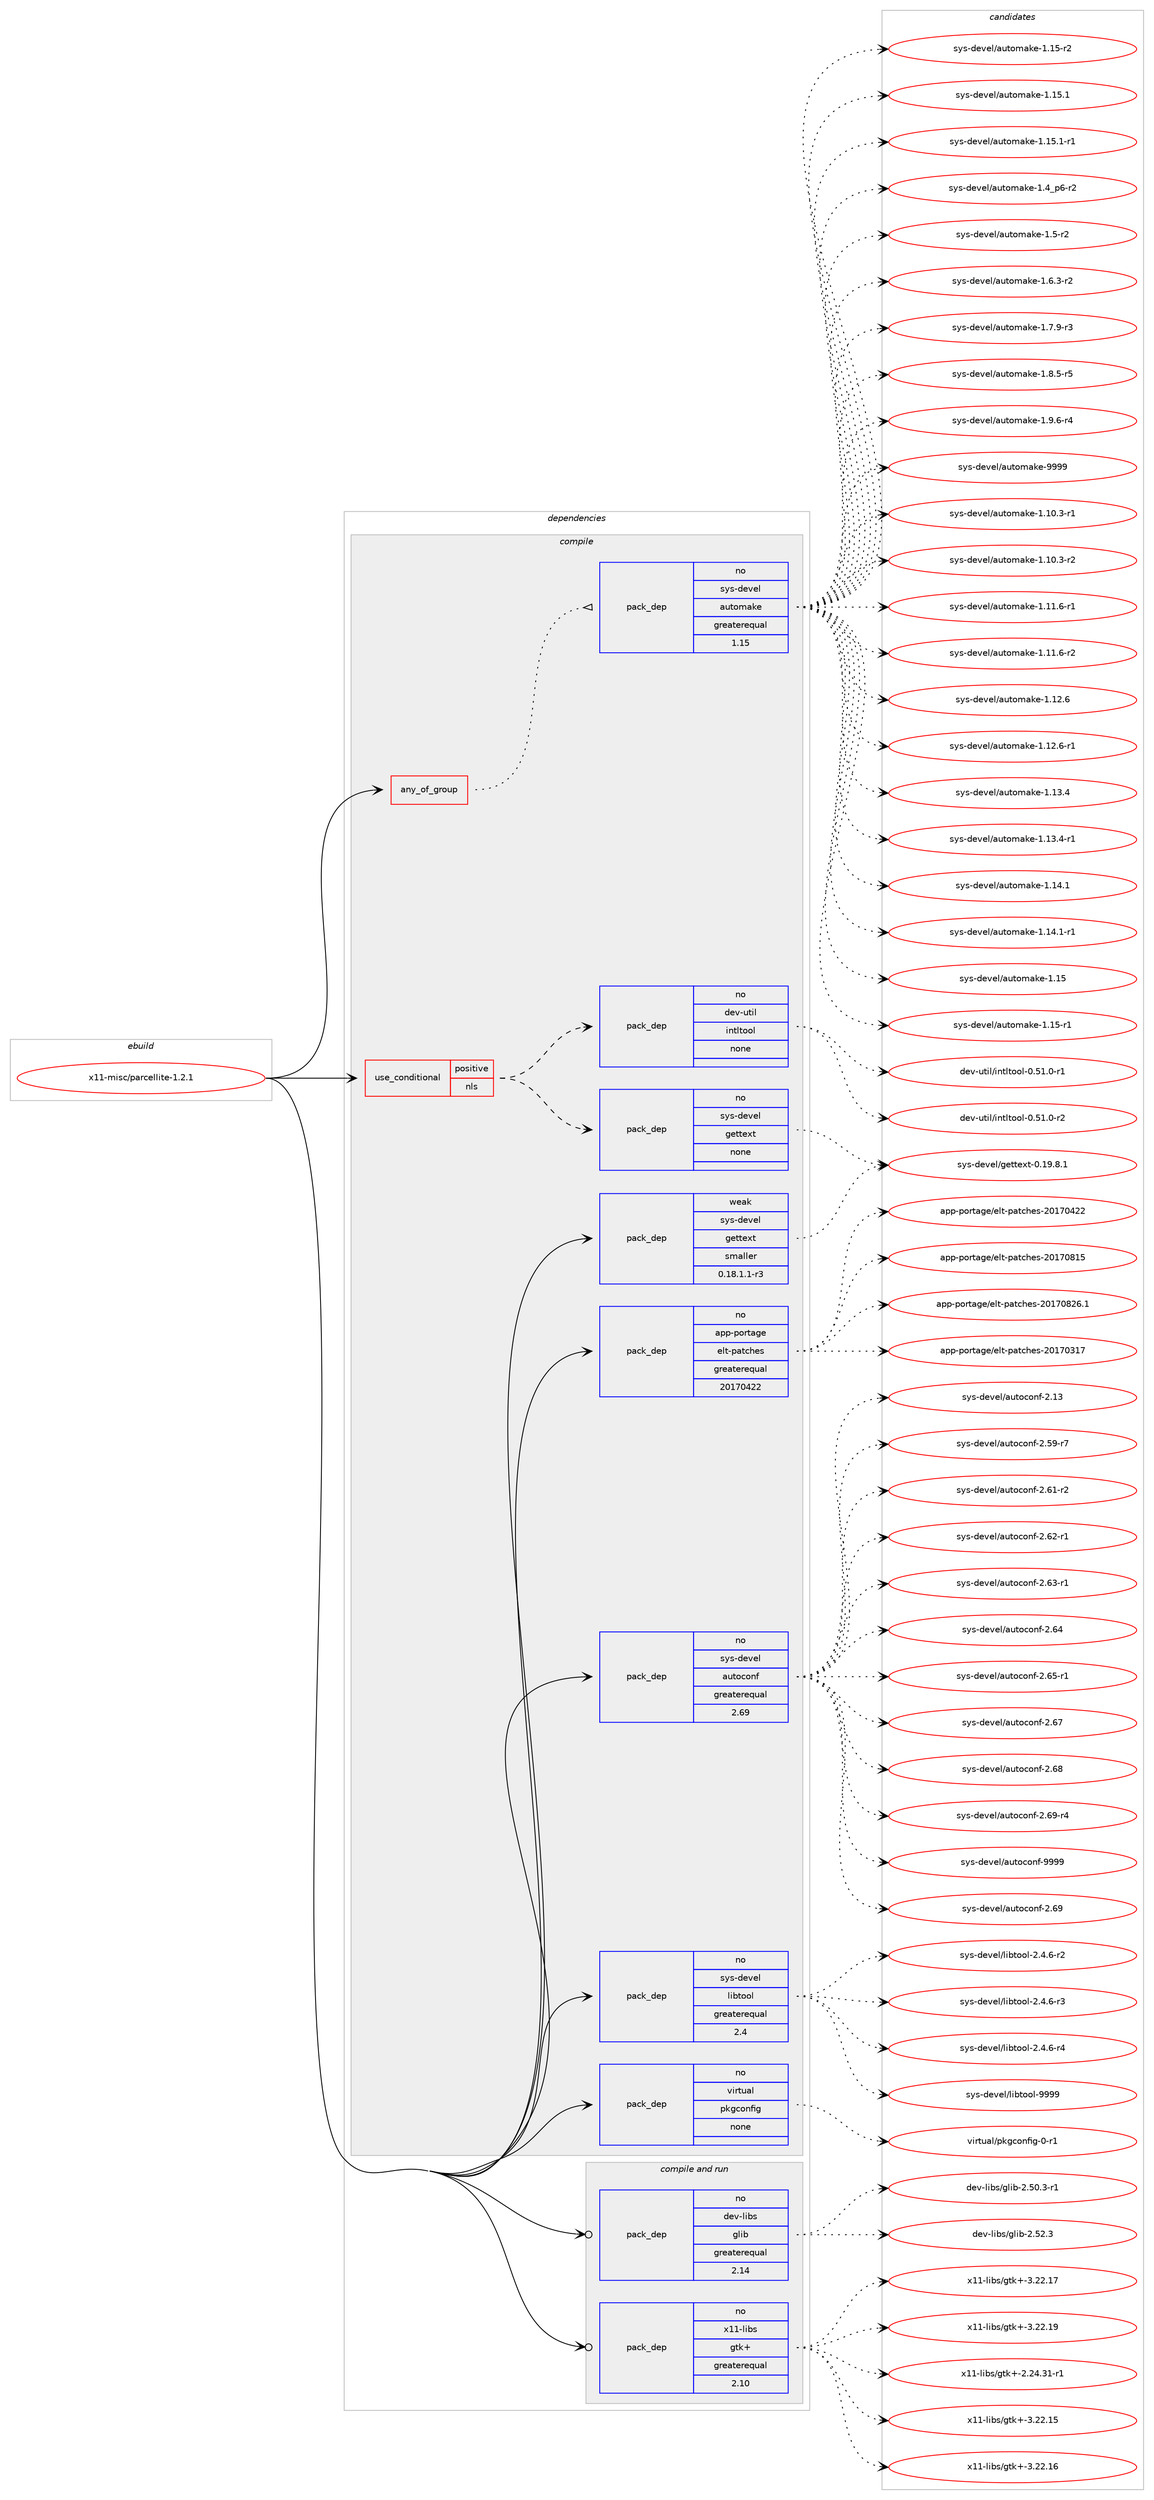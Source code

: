 digraph prolog {

# *************
# Graph options
# *************

newrank=true;
concentrate=true;
compound=true;
graph [rankdir=LR,fontname=Helvetica,fontsize=10,ranksep=1.5];#, ranksep=2.5, nodesep=0.2];
edge  [arrowhead=vee];
node  [fontname=Helvetica,fontsize=10];

# **********
# The ebuild
# **********

subgraph cluster_leftcol {
color=gray;
rank=same;
label=<<i>ebuild</i>>;
id [label="x11-misc/parcellite-1.2.1", color=red, width=4, href="../x11-misc/parcellite-1.2.1.svg"];
}

# ****************
# The dependencies
# ****************

subgraph cluster_midcol {
color=gray;
label=<<i>dependencies</i>>;
subgraph cluster_compile {
fillcolor="#eeeeee";
style=filled;
label=<<i>compile</i>>;
subgraph any9488 {
dependency523406 [label=<<TABLE BORDER="0" CELLBORDER="1" CELLSPACING="0" CELLPADDING="4"><TR><TD CELLPADDING="10">any_of_group</TD></TR></TABLE>>, shape=none, color=red];subgraph pack390376 {
dependency523407 [label=<<TABLE BORDER="0" CELLBORDER="1" CELLSPACING="0" CELLPADDING="4" WIDTH="220"><TR><TD ROWSPAN="6" CELLPADDING="30">pack_dep</TD></TR><TR><TD WIDTH="110">no</TD></TR><TR><TD>sys-devel</TD></TR><TR><TD>automake</TD></TR><TR><TD>greaterequal</TD></TR><TR><TD>1.15</TD></TR></TABLE>>, shape=none, color=blue];
}
dependency523406:e -> dependency523407:w [weight=20,style="dotted",arrowhead="oinv"];
}
id:e -> dependency523406:w [weight=20,style="solid",arrowhead="vee"];
subgraph cond123199 {
dependency523408 [label=<<TABLE BORDER="0" CELLBORDER="1" CELLSPACING="0" CELLPADDING="4"><TR><TD ROWSPAN="3" CELLPADDING="10">use_conditional</TD></TR><TR><TD>positive</TD></TR><TR><TD>nls</TD></TR></TABLE>>, shape=none, color=red];
subgraph pack390377 {
dependency523409 [label=<<TABLE BORDER="0" CELLBORDER="1" CELLSPACING="0" CELLPADDING="4" WIDTH="220"><TR><TD ROWSPAN="6" CELLPADDING="30">pack_dep</TD></TR><TR><TD WIDTH="110">no</TD></TR><TR><TD>dev-util</TD></TR><TR><TD>intltool</TD></TR><TR><TD>none</TD></TR><TR><TD></TD></TR></TABLE>>, shape=none, color=blue];
}
dependency523408:e -> dependency523409:w [weight=20,style="dashed",arrowhead="vee"];
subgraph pack390378 {
dependency523410 [label=<<TABLE BORDER="0" CELLBORDER="1" CELLSPACING="0" CELLPADDING="4" WIDTH="220"><TR><TD ROWSPAN="6" CELLPADDING="30">pack_dep</TD></TR><TR><TD WIDTH="110">no</TD></TR><TR><TD>sys-devel</TD></TR><TR><TD>gettext</TD></TR><TR><TD>none</TD></TR><TR><TD></TD></TR></TABLE>>, shape=none, color=blue];
}
dependency523408:e -> dependency523410:w [weight=20,style="dashed",arrowhead="vee"];
}
id:e -> dependency523408:w [weight=20,style="solid",arrowhead="vee"];
subgraph pack390379 {
dependency523411 [label=<<TABLE BORDER="0" CELLBORDER="1" CELLSPACING="0" CELLPADDING="4" WIDTH="220"><TR><TD ROWSPAN="6" CELLPADDING="30">pack_dep</TD></TR><TR><TD WIDTH="110">no</TD></TR><TR><TD>app-portage</TD></TR><TR><TD>elt-patches</TD></TR><TR><TD>greaterequal</TD></TR><TR><TD>20170422</TD></TR></TABLE>>, shape=none, color=blue];
}
id:e -> dependency523411:w [weight=20,style="solid",arrowhead="vee"];
subgraph pack390380 {
dependency523412 [label=<<TABLE BORDER="0" CELLBORDER="1" CELLSPACING="0" CELLPADDING="4" WIDTH="220"><TR><TD ROWSPAN="6" CELLPADDING="30">pack_dep</TD></TR><TR><TD WIDTH="110">no</TD></TR><TR><TD>sys-devel</TD></TR><TR><TD>autoconf</TD></TR><TR><TD>greaterequal</TD></TR><TR><TD>2.69</TD></TR></TABLE>>, shape=none, color=blue];
}
id:e -> dependency523412:w [weight=20,style="solid",arrowhead="vee"];
subgraph pack390381 {
dependency523413 [label=<<TABLE BORDER="0" CELLBORDER="1" CELLSPACING="0" CELLPADDING="4" WIDTH="220"><TR><TD ROWSPAN="6" CELLPADDING="30">pack_dep</TD></TR><TR><TD WIDTH="110">no</TD></TR><TR><TD>sys-devel</TD></TR><TR><TD>libtool</TD></TR><TR><TD>greaterequal</TD></TR><TR><TD>2.4</TD></TR></TABLE>>, shape=none, color=blue];
}
id:e -> dependency523413:w [weight=20,style="solid",arrowhead="vee"];
subgraph pack390382 {
dependency523414 [label=<<TABLE BORDER="0" CELLBORDER="1" CELLSPACING="0" CELLPADDING="4" WIDTH="220"><TR><TD ROWSPAN="6" CELLPADDING="30">pack_dep</TD></TR><TR><TD WIDTH="110">no</TD></TR><TR><TD>virtual</TD></TR><TR><TD>pkgconfig</TD></TR><TR><TD>none</TD></TR><TR><TD></TD></TR></TABLE>>, shape=none, color=blue];
}
id:e -> dependency523414:w [weight=20,style="solid",arrowhead="vee"];
subgraph pack390383 {
dependency523415 [label=<<TABLE BORDER="0" CELLBORDER="1" CELLSPACING="0" CELLPADDING="4" WIDTH="220"><TR><TD ROWSPAN="6" CELLPADDING="30">pack_dep</TD></TR><TR><TD WIDTH="110">weak</TD></TR><TR><TD>sys-devel</TD></TR><TR><TD>gettext</TD></TR><TR><TD>smaller</TD></TR><TR><TD>0.18.1.1-r3</TD></TR></TABLE>>, shape=none, color=blue];
}
id:e -> dependency523415:w [weight=20,style="solid",arrowhead="vee"];
}
subgraph cluster_compileandrun {
fillcolor="#eeeeee";
style=filled;
label=<<i>compile and run</i>>;
subgraph pack390384 {
dependency523416 [label=<<TABLE BORDER="0" CELLBORDER="1" CELLSPACING="0" CELLPADDING="4" WIDTH="220"><TR><TD ROWSPAN="6" CELLPADDING="30">pack_dep</TD></TR><TR><TD WIDTH="110">no</TD></TR><TR><TD>dev-libs</TD></TR><TR><TD>glib</TD></TR><TR><TD>greaterequal</TD></TR><TR><TD>2.14</TD></TR></TABLE>>, shape=none, color=blue];
}
id:e -> dependency523416:w [weight=20,style="solid",arrowhead="odotvee"];
subgraph pack390385 {
dependency523417 [label=<<TABLE BORDER="0" CELLBORDER="1" CELLSPACING="0" CELLPADDING="4" WIDTH="220"><TR><TD ROWSPAN="6" CELLPADDING="30">pack_dep</TD></TR><TR><TD WIDTH="110">no</TD></TR><TR><TD>x11-libs</TD></TR><TR><TD>gtk+</TD></TR><TR><TD>greaterequal</TD></TR><TR><TD>2.10</TD></TR></TABLE>>, shape=none, color=blue];
}
id:e -> dependency523417:w [weight=20,style="solid",arrowhead="odotvee"];
}
subgraph cluster_run {
fillcolor="#eeeeee";
style=filled;
label=<<i>run</i>>;
}
}

# **************
# The candidates
# **************

subgraph cluster_choices {
rank=same;
color=gray;
label=<<i>candidates</i>>;

subgraph choice390376 {
color=black;
nodesep=1;
choice11512111545100101118101108479711711611110997107101454946494846514511449 [label="sys-devel/automake-1.10.3-r1", color=red, width=4,href="../sys-devel/automake-1.10.3-r1.svg"];
choice11512111545100101118101108479711711611110997107101454946494846514511450 [label="sys-devel/automake-1.10.3-r2", color=red, width=4,href="../sys-devel/automake-1.10.3-r2.svg"];
choice11512111545100101118101108479711711611110997107101454946494946544511449 [label="sys-devel/automake-1.11.6-r1", color=red, width=4,href="../sys-devel/automake-1.11.6-r1.svg"];
choice11512111545100101118101108479711711611110997107101454946494946544511450 [label="sys-devel/automake-1.11.6-r2", color=red, width=4,href="../sys-devel/automake-1.11.6-r2.svg"];
choice1151211154510010111810110847971171161111099710710145494649504654 [label="sys-devel/automake-1.12.6", color=red, width=4,href="../sys-devel/automake-1.12.6.svg"];
choice11512111545100101118101108479711711611110997107101454946495046544511449 [label="sys-devel/automake-1.12.6-r1", color=red, width=4,href="../sys-devel/automake-1.12.6-r1.svg"];
choice1151211154510010111810110847971171161111099710710145494649514652 [label="sys-devel/automake-1.13.4", color=red, width=4,href="../sys-devel/automake-1.13.4.svg"];
choice11512111545100101118101108479711711611110997107101454946495146524511449 [label="sys-devel/automake-1.13.4-r1", color=red, width=4,href="../sys-devel/automake-1.13.4-r1.svg"];
choice1151211154510010111810110847971171161111099710710145494649524649 [label="sys-devel/automake-1.14.1", color=red, width=4,href="../sys-devel/automake-1.14.1.svg"];
choice11512111545100101118101108479711711611110997107101454946495246494511449 [label="sys-devel/automake-1.14.1-r1", color=red, width=4,href="../sys-devel/automake-1.14.1-r1.svg"];
choice115121115451001011181011084797117116111109971071014549464953 [label="sys-devel/automake-1.15", color=red, width=4,href="../sys-devel/automake-1.15.svg"];
choice1151211154510010111810110847971171161111099710710145494649534511449 [label="sys-devel/automake-1.15-r1", color=red, width=4,href="../sys-devel/automake-1.15-r1.svg"];
choice1151211154510010111810110847971171161111099710710145494649534511450 [label="sys-devel/automake-1.15-r2", color=red, width=4,href="../sys-devel/automake-1.15-r2.svg"];
choice1151211154510010111810110847971171161111099710710145494649534649 [label="sys-devel/automake-1.15.1", color=red, width=4,href="../sys-devel/automake-1.15.1.svg"];
choice11512111545100101118101108479711711611110997107101454946495346494511449 [label="sys-devel/automake-1.15.1-r1", color=red, width=4,href="../sys-devel/automake-1.15.1-r1.svg"];
choice115121115451001011181011084797117116111109971071014549465295112544511450 [label="sys-devel/automake-1.4_p6-r2", color=red, width=4,href="../sys-devel/automake-1.4_p6-r2.svg"];
choice11512111545100101118101108479711711611110997107101454946534511450 [label="sys-devel/automake-1.5-r2", color=red, width=4,href="../sys-devel/automake-1.5-r2.svg"];
choice115121115451001011181011084797117116111109971071014549465446514511450 [label="sys-devel/automake-1.6.3-r2", color=red, width=4,href="../sys-devel/automake-1.6.3-r2.svg"];
choice115121115451001011181011084797117116111109971071014549465546574511451 [label="sys-devel/automake-1.7.9-r3", color=red, width=4,href="../sys-devel/automake-1.7.9-r3.svg"];
choice115121115451001011181011084797117116111109971071014549465646534511453 [label="sys-devel/automake-1.8.5-r5", color=red, width=4,href="../sys-devel/automake-1.8.5-r5.svg"];
choice115121115451001011181011084797117116111109971071014549465746544511452 [label="sys-devel/automake-1.9.6-r4", color=red, width=4,href="../sys-devel/automake-1.9.6-r4.svg"];
choice115121115451001011181011084797117116111109971071014557575757 [label="sys-devel/automake-9999", color=red, width=4,href="../sys-devel/automake-9999.svg"];
dependency523407:e -> choice11512111545100101118101108479711711611110997107101454946494846514511449:w [style=dotted,weight="100"];
dependency523407:e -> choice11512111545100101118101108479711711611110997107101454946494846514511450:w [style=dotted,weight="100"];
dependency523407:e -> choice11512111545100101118101108479711711611110997107101454946494946544511449:w [style=dotted,weight="100"];
dependency523407:e -> choice11512111545100101118101108479711711611110997107101454946494946544511450:w [style=dotted,weight="100"];
dependency523407:e -> choice1151211154510010111810110847971171161111099710710145494649504654:w [style=dotted,weight="100"];
dependency523407:e -> choice11512111545100101118101108479711711611110997107101454946495046544511449:w [style=dotted,weight="100"];
dependency523407:e -> choice1151211154510010111810110847971171161111099710710145494649514652:w [style=dotted,weight="100"];
dependency523407:e -> choice11512111545100101118101108479711711611110997107101454946495146524511449:w [style=dotted,weight="100"];
dependency523407:e -> choice1151211154510010111810110847971171161111099710710145494649524649:w [style=dotted,weight="100"];
dependency523407:e -> choice11512111545100101118101108479711711611110997107101454946495246494511449:w [style=dotted,weight="100"];
dependency523407:e -> choice115121115451001011181011084797117116111109971071014549464953:w [style=dotted,weight="100"];
dependency523407:e -> choice1151211154510010111810110847971171161111099710710145494649534511449:w [style=dotted,weight="100"];
dependency523407:e -> choice1151211154510010111810110847971171161111099710710145494649534511450:w [style=dotted,weight="100"];
dependency523407:e -> choice1151211154510010111810110847971171161111099710710145494649534649:w [style=dotted,weight="100"];
dependency523407:e -> choice11512111545100101118101108479711711611110997107101454946495346494511449:w [style=dotted,weight="100"];
dependency523407:e -> choice115121115451001011181011084797117116111109971071014549465295112544511450:w [style=dotted,weight="100"];
dependency523407:e -> choice11512111545100101118101108479711711611110997107101454946534511450:w [style=dotted,weight="100"];
dependency523407:e -> choice115121115451001011181011084797117116111109971071014549465446514511450:w [style=dotted,weight="100"];
dependency523407:e -> choice115121115451001011181011084797117116111109971071014549465546574511451:w [style=dotted,weight="100"];
dependency523407:e -> choice115121115451001011181011084797117116111109971071014549465646534511453:w [style=dotted,weight="100"];
dependency523407:e -> choice115121115451001011181011084797117116111109971071014549465746544511452:w [style=dotted,weight="100"];
dependency523407:e -> choice115121115451001011181011084797117116111109971071014557575757:w [style=dotted,weight="100"];
}
subgraph choice390377 {
color=black;
nodesep=1;
choice1001011184511711610510847105110116108116111111108454846534946484511449 [label="dev-util/intltool-0.51.0-r1", color=red, width=4,href="../dev-util/intltool-0.51.0-r1.svg"];
choice1001011184511711610510847105110116108116111111108454846534946484511450 [label="dev-util/intltool-0.51.0-r2", color=red, width=4,href="../dev-util/intltool-0.51.0-r2.svg"];
dependency523409:e -> choice1001011184511711610510847105110116108116111111108454846534946484511449:w [style=dotted,weight="100"];
dependency523409:e -> choice1001011184511711610510847105110116108116111111108454846534946484511450:w [style=dotted,weight="100"];
}
subgraph choice390378 {
color=black;
nodesep=1;
choice1151211154510010111810110847103101116116101120116454846495746564649 [label="sys-devel/gettext-0.19.8.1", color=red, width=4,href="../sys-devel/gettext-0.19.8.1.svg"];
dependency523410:e -> choice1151211154510010111810110847103101116116101120116454846495746564649:w [style=dotted,weight="100"];
}
subgraph choice390379 {
color=black;
nodesep=1;
choice97112112451121111141169710310147101108116451129711699104101115455048495548514955 [label="app-portage/elt-patches-20170317", color=red, width=4,href="../app-portage/elt-patches-20170317.svg"];
choice97112112451121111141169710310147101108116451129711699104101115455048495548525050 [label="app-portage/elt-patches-20170422", color=red, width=4,href="../app-portage/elt-patches-20170422.svg"];
choice97112112451121111141169710310147101108116451129711699104101115455048495548564953 [label="app-portage/elt-patches-20170815", color=red, width=4,href="../app-portage/elt-patches-20170815.svg"];
choice971121124511211111411697103101471011081164511297116991041011154550484955485650544649 [label="app-portage/elt-patches-20170826.1", color=red, width=4,href="../app-portage/elt-patches-20170826.1.svg"];
dependency523411:e -> choice97112112451121111141169710310147101108116451129711699104101115455048495548514955:w [style=dotted,weight="100"];
dependency523411:e -> choice97112112451121111141169710310147101108116451129711699104101115455048495548525050:w [style=dotted,weight="100"];
dependency523411:e -> choice97112112451121111141169710310147101108116451129711699104101115455048495548564953:w [style=dotted,weight="100"];
dependency523411:e -> choice971121124511211111411697103101471011081164511297116991041011154550484955485650544649:w [style=dotted,weight="100"];
}
subgraph choice390380 {
color=black;
nodesep=1;
choice115121115451001011181011084797117116111991111101024550464951 [label="sys-devel/autoconf-2.13", color=red, width=4,href="../sys-devel/autoconf-2.13.svg"];
choice1151211154510010111810110847971171161119911111010245504653574511455 [label="sys-devel/autoconf-2.59-r7", color=red, width=4,href="../sys-devel/autoconf-2.59-r7.svg"];
choice1151211154510010111810110847971171161119911111010245504654494511450 [label="sys-devel/autoconf-2.61-r2", color=red, width=4,href="../sys-devel/autoconf-2.61-r2.svg"];
choice1151211154510010111810110847971171161119911111010245504654504511449 [label="sys-devel/autoconf-2.62-r1", color=red, width=4,href="../sys-devel/autoconf-2.62-r1.svg"];
choice1151211154510010111810110847971171161119911111010245504654514511449 [label="sys-devel/autoconf-2.63-r1", color=red, width=4,href="../sys-devel/autoconf-2.63-r1.svg"];
choice115121115451001011181011084797117116111991111101024550465452 [label="sys-devel/autoconf-2.64", color=red, width=4,href="../sys-devel/autoconf-2.64.svg"];
choice1151211154510010111810110847971171161119911111010245504654534511449 [label="sys-devel/autoconf-2.65-r1", color=red, width=4,href="../sys-devel/autoconf-2.65-r1.svg"];
choice115121115451001011181011084797117116111991111101024550465455 [label="sys-devel/autoconf-2.67", color=red, width=4,href="../sys-devel/autoconf-2.67.svg"];
choice115121115451001011181011084797117116111991111101024550465456 [label="sys-devel/autoconf-2.68", color=red, width=4,href="../sys-devel/autoconf-2.68.svg"];
choice115121115451001011181011084797117116111991111101024550465457 [label="sys-devel/autoconf-2.69", color=red, width=4,href="../sys-devel/autoconf-2.69.svg"];
choice1151211154510010111810110847971171161119911111010245504654574511452 [label="sys-devel/autoconf-2.69-r4", color=red, width=4,href="../sys-devel/autoconf-2.69-r4.svg"];
choice115121115451001011181011084797117116111991111101024557575757 [label="sys-devel/autoconf-9999", color=red, width=4,href="../sys-devel/autoconf-9999.svg"];
dependency523412:e -> choice115121115451001011181011084797117116111991111101024550464951:w [style=dotted,weight="100"];
dependency523412:e -> choice1151211154510010111810110847971171161119911111010245504653574511455:w [style=dotted,weight="100"];
dependency523412:e -> choice1151211154510010111810110847971171161119911111010245504654494511450:w [style=dotted,weight="100"];
dependency523412:e -> choice1151211154510010111810110847971171161119911111010245504654504511449:w [style=dotted,weight="100"];
dependency523412:e -> choice1151211154510010111810110847971171161119911111010245504654514511449:w [style=dotted,weight="100"];
dependency523412:e -> choice115121115451001011181011084797117116111991111101024550465452:w [style=dotted,weight="100"];
dependency523412:e -> choice1151211154510010111810110847971171161119911111010245504654534511449:w [style=dotted,weight="100"];
dependency523412:e -> choice115121115451001011181011084797117116111991111101024550465455:w [style=dotted,weight="100"];
dependency523412:e -> choice115121115451001011181011084797117116111991111101024550465456:w [style=dotted,weight="100"];
dependency523412:e -> choice115121115451001011181011084797117116111991111101024550465457:w [style=dotted,weight="100"];
dependency523412:e -> choice1151211154510010111810110847971171161119911111010245504654574511452:w [style=dotted,weight="100"];
dependency523412:e -> choice115121115451001011181011084797117116111991111101024557575757:w [style=dotted,weight="100"];
}
subgraph choice390381 {
color=black;
nodesep=1;
choice1151211154510010111810110847108105981161111111084550465246544511450 [label="sys-devel/libtool-2.4.6-r2", color=red, width=4,href="../sys-devel/libtool-2.4.6-r2.svg"];
choice1151211154510010111810110847108105981161111111084550465246544511451 [label="sys-devel/libtool-2.4.6-r3", color=red, width=4,href="../sys-devel/libtool-2.4.6-r3.svg"];
choice1151211154510010111810110847108105981161111111084550465246544511452 [label="sys-devel/libtool-2.4.6-r4", color=red, width=4,href="../sys-devel/libtool-2.4.6-r4.svg"];
choice1151211154510010111810110847108105981161111111084557575757 [label="sys-devel/libtool-9999", color=red, width=4,href="../sys-devel/libtool-9999.svg"];
dependency523413:e -> choice1151211154510010111810110847108105981161111111084550465246544511450:w [style=dotted,weight="100"];
dependency523413:e -> choice1151211154510010111810110847108105981161111111084550465246544511451:w [style=dotted,weight="100"];
dependency523413:e -> choice1151211154510010111810110847108105981161111111084550465246544511452:w [style=dotted,weight="100"];
dependency523413:e -> choice1151211154510010111810110847108105981161111111084557575757:w [style=dotted,weight="100"];
}
subgraph choice390382 {
color=black;
nodesep=1;
choice11810511411611797108471121071039911111010210510345484511449 [label="virtual/pkgconfig-0-r1", color=red, width=4,href="../virtual/pkgconfig-0-r1.svg"];
dependency523414:e -> choice11810511411611797108471121071039911111010210510345484511449:w [style=dotted,weight="100"];
}
subgraph choice390383 {
color=black;
nodesep=1;
choice1151211154510010111810110847103101116116101120116454846495746564649 [label="sys-devel/gettext-0.19.8.1", color=red, width=4,href="../sys-devel/gettext-0.19.8.1.svg"];
dependency523415:e -> choice1151211154510010111810110847103101116116101120116454846495746564649:w [style=dotted,weight="100"];
}
subgraph choice390384 {
color=black;
nodesep=1;
choice10010111845108105981154710310810598455046534846514511449 [label="dev-libs/glib-2.50.3-r1", color=red, width=4,href="../dev-libs/glib-2.50.3-r1.svg"];
choice1001011184510810598115471031081059845504653504651 [label="dev-libs/glib-2.52.3", color=red, width=4,href="../dev-libs/glib-2.52.3.svg"];
dependency523416:e -> choice10010111845108105981154710310810598455046534846514511449:w [style=dotted,weight="100"];
dependency523416:e -> choice1001011184510810598115471031081059845504653504651:w [style=dotted,weight="100"];
}
subgraph choice390385 {
color=black;
nodesep=1;
choice12049494510810598115471031161074345504650524651494511449 [label="x11-libs/gtk+-2.24.31-r1", color=red, width=4,href="../x11-libs/gtk+-2.24.31-r1.svg"];
choice1204949451081059811547103116107434551465050464953 [label="x11-libs/gtk+-3.22.15", color=red, width=4,href="../x11-libs/gtk+-3.22.15.svg"];
choice1204949451081059811547103116107434551465050464954 [label="x11-libs/gtk+-3.22.16", color=red, width=4,href="../x11-libs/gtk+-3.22.16.svg"];
choice1204949451081059811547103116107434551465050464955 [label="x11-libs/gtk+-3.22.17", color=red, width=4,href="../x11-libs/gtk+-3.22.17.svg"];
choice1204949451081059811547103116107434551465050464957 [label="x11-libs/gtk+-3.22.19", color=red, width=4,href="../x11-libs/gtk+-3.22.19.svg"];
dependency523417:e -> choice12049494510810598115471031161074345504650524651494511449:w [style=dotted,weight="100"];
dependency523417:e -> choice1204949451081059811547103116107434551465050464953:w [style=dotted,weight="100"];
dependency523417:e -> choice1204949451081059811547103116107434551465050464954:w [style=dotted,weight="100"];
dependency523417:e -> choice1204949451081059811547103116107434551465050464955:w [style=dotted,weight="100"];
dependency523417:e -> choice1204949451081059811547103116107434551465050464957:w [style=dotted,weight="100"];
}
}

}
